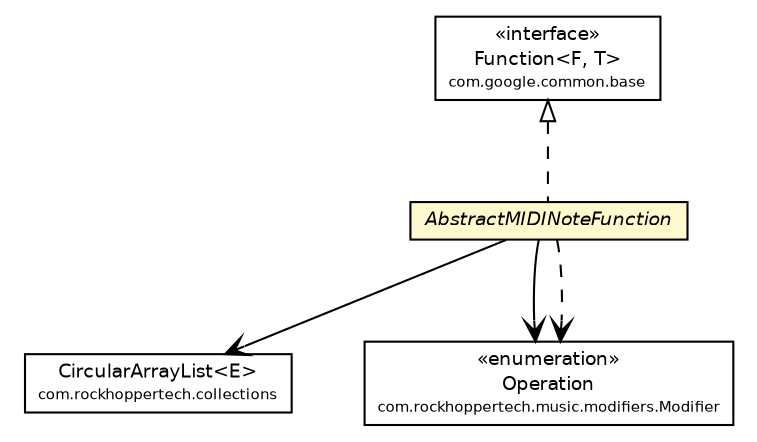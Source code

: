 #!/usr/local/bin/dot
#
# Class diagram 
# Generated by UMLGraph version R5_6-24-gf6e263 (http://www.umlgraph.org/)
#

digraph G {
	edge [fontname="Helvetica",fontsize=10,labelfontname="Helvetica",labelfontsize=10];
	node [fontname="Helvetica",fontsize=10,shape=plaintext];
	nodesep=0.25;
	ranksep=0.5;
	// com.rockhoppertech.collections.CircularArrayList<E>
	c1186 [label=<<table title="com.rockhoppertech.collections.CircularArrayList" border="0" cellborder="1" cellspacing="0" cellpadding="2" port="p" href="../../../../collections/CircularArrayList.html">
		<tr><td><table border="0" cellspacing="0" cellpadding="1">
<tr><td align="center" balign="center"> CircularArrayList&lt;E&gt; </td></tr>
<tr><td align="center" balign="center"><font point-size="7.0"> com.rockhoppertech.collections </font></td></tr>
		</table></td></tr>
		</table>>, URL="../../../../collections/CircularArrayList.html", fontname="Helvetica", fontcolor="black", fontsize=9.0];
	// com.rockhoppertech.music.midi.js.function.AbstractMIDINoteFunction
	c1337 [label=<<table title="com.rockhoppertech.music.midi.js.function.AbstractMIDINoteFunction" border="0" cellborder="1" cellspacing="0" cellpadding="2" port="p" bgcolor="lemonChiffon" href="./AbstractMIDINoteFunction.html">
		<tr><td><table border="0" cellspacing="0" cellpadding="1">
<tr><td align="center" balign="center"><font face="Helvetica-Oblique"> AbstractMIDINoteFunction </font></td></tr>
		</table></td></tr>
		</table>>, URL="./AbstractMIDINoteFunction.html", fontname="Helvetica", fontcolor="black", fontsize=9.0];
	// com.rockhoppertech.music.modifiers.Modifier.Operation
	c1382 [label=<<table title="com.rockhoppertech.music.modifiers.Modifier.Operation" border="0" cellborder="1" cellspacing="0" cellpadding="2" port="p" href="../../../modifiers/Modifier.Operation.html">
		<tr><td><table border="0" cellspacing="0" cellpadding="1">
<tr><td align="center" balign="center"> &#171;enumeration&#187; </td></tr>
<tr><td align="center" balign="center"> Operation </td></tr>
<tr><td align="center" balign="center"><font point-size="7.0"> com.rockhoppertech.music.modifiers.Modifier </font></td></tr>
		</table></td></tr>
		</table>>, URL="../../../modifiers/Modifier.Operation.html", fontname="Helvetica", fontcolor="black", fontsize=9.0];
	//com.rockhoppertech.music.midi.js.function.AbstractMIDINoteFunction implements com.google.common.base.Function<F, T>
	c1415:p -> c1337:p [dir=back,arrowtail=empty,style=dashed];
	// com.rockhoppertech.music.midi.js.function.AbstractMIDINoteFunction NAVASSOC com.rockhoppertech.collections.CircularArrayList<E>
	c1337:p -> c1186:p [taillabel="", label="", headlabel="", fontname="Helvetica", fontcolor="black", fontsize=10.0, color="black", arrowhead=open];
	// com.rockhoppertech.music.midi.js.function.AbstractMIDINoteFunction NAVASSOC com.rockhoppertech.music.modifiers.Modifier.Operation
	c1337:p -> c1382:p [taillabel="", label="", headlabel="", fontname="Helvetica", fontcolor="black", fontsize=10.0, color="black", arrowhead=open];
	// com.rockhoppertech.music.midi.js.function.AbstractMIDINoteFunction DEPEND com.rockhoppertech.music.modifiers.Modifier.Operation
	c1337:p -> c1382:p [taillabel="", label="", headlabel="", fontname="Helvetica", fontcolor="black", fontsize=10.0, color="black", arrowhead=open, style=dashed];
	// com.google.common.base.Function<F, T>
	c1415 [label=<<table title="com.google.common.base.Function" border="0" cellborder="1" cellspacing="0" cellpadding="2" port="p" href="http://docs.guava-libraries.googlecode.com/git/javadoc/com/google/common/base/Function.html">
		<tr><td><table border="0" cellspacing="0" cellpadding="1">
<tr><td align="center" balign="center"> &#171;interface&#187; </td></tr>
<tr><td align="center" balign="center"> Function&lt;F, T&gt; </td></tr>
<tr><td align="center" balign="center"><font point-size="7.0"> com.google.common.base </font></td></tr>
		</table></td></tr>
		</table>>, URL="http://docs.guava-libraries.googlecode.com/git/javadoc/com/google/common/base/Function.html", fontname="Helvetica", fontcolor="black", fontsize=9.0];
}

